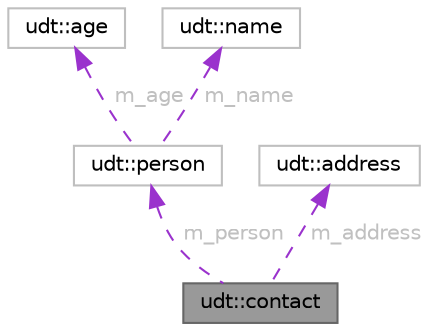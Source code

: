 digraph "udt::contact"
{
 // LATEX_PDF_SIZE
  bgcolor="transparent";
  edge [fontname=Helvetica,fontsize=10,labelfontname=Helvetica,labelfontsize=10];
  node [fontname=Helvetica,fontsize=10,shape=box,height=0.2,width=0.4];
  Node1 [id="Node000001",label="udt::contact",height=0.2,width=0.4,color="gray40", fillcolor="grey60", style="filled", fontcolor="black",tooltip=" "];
  Node2 -> Node1 [id="edge1_Node000001_Node000002",dir="back",color="darkorchid3",style="dashed",tooltip=" ",label=" m_person",fontcolor="grey" ];
  Node2 [id="Node000002",label="udt::person",height=0.2,width=0.4,color="grey75", fillcolor="white", style="filled",URL="$structudt_1_1person.html",tooltip=" "];
  Node3 -> Node2 [id="edge2_Node000002_Node000003",dir="back",color="darkorchid3",style="dashed",tooltip=" ",label=" m_age",fontcolor="grey" ];
  Node3 [id="Node000003",label="udt::age",height=0.2,width=0.4,color="grey75", fillcolor="white", style="filled",URL="$structudt_1_1age.html",tooltip=" "];
  Node4 -> Node2 [id="edge3_Node000002_Node000004",dir="back",color="darkorchid3",style="dashed",tooltip=" ",label=" m_name",fontcolor="grey" ];
  Node4 [id="Node000004",label="udt::name",height=0.2,width=0.4,color="grey75", fillcolor="white", style="filled",URL="$structudt_1_1name.html",tooltip=" "];
  Node5 -> Node1 [id="edge4_Node000001_Node000005",dir="back",color="darkorchid3",style="dashed",tooltip=" ",label=" m_address",fontcolor="grey" ];
  Node5 [id="Node000005",label="udt::address",height=0.2,width=0.4,color="grey75", fillcolor="white", style="filled",URL="$structudt_1_1address.html",tooltip=" "];
}
